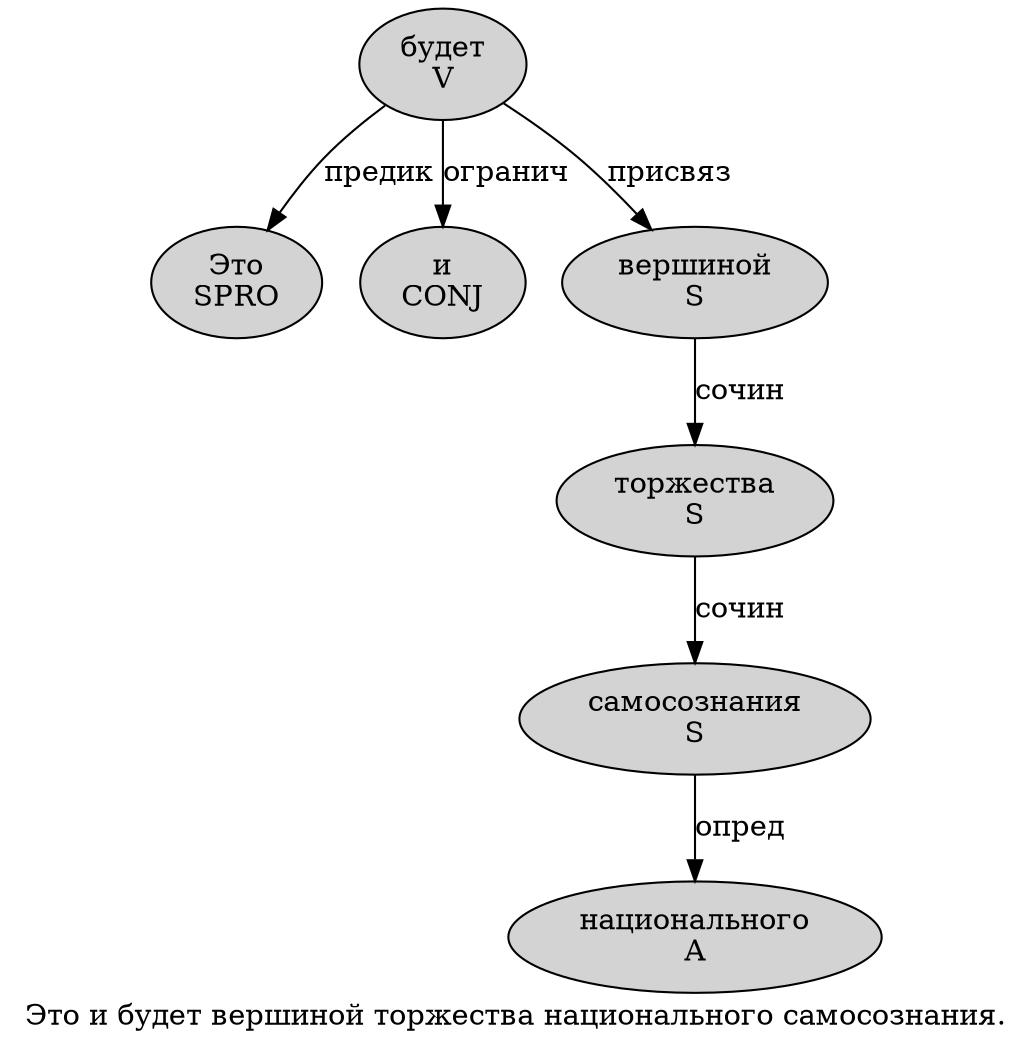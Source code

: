 digraph SENTENCE_3528 {
	graph [label="Это и будет вершиной торжества национального самосознания."]
	node [style=filled]
		0 [label="Это
SPRO" color="" fillcolor=lightgray penwidth=1 shape=ellipse]
		1 [label="и
CONJ" color="" fillcolor=lightgray penwidth=1 shape=ellipse]
		2 [label="будет
V" color="" fillcolor=lightgray penwidth=1 shape=ellipse]
		3 [label="вершиной
S" color="" fillcolor=lightgray penwidth=1 shape=ellipse]
		4 [label="торжества
S" color="" fillcolor=lightgray penwidth=1 shape=ellipse]
		5 [label="национального
A" color="" fillcolor=lightgray penwidth=1 shape=ellipse]
		6 [label="самосознания
S" color="" fillcolor=lightgray penwidth=1 shape=ellipse]
			3 -> 4 [label="сочин"]
			6 -> 5 [label="опред"]
			2 -> 0 [label="предик"]
			2 -> 1 [label="огранич"]
			2 -> 3 [label="присвяз"]
			4 -> 6 [label="сочин"]
}